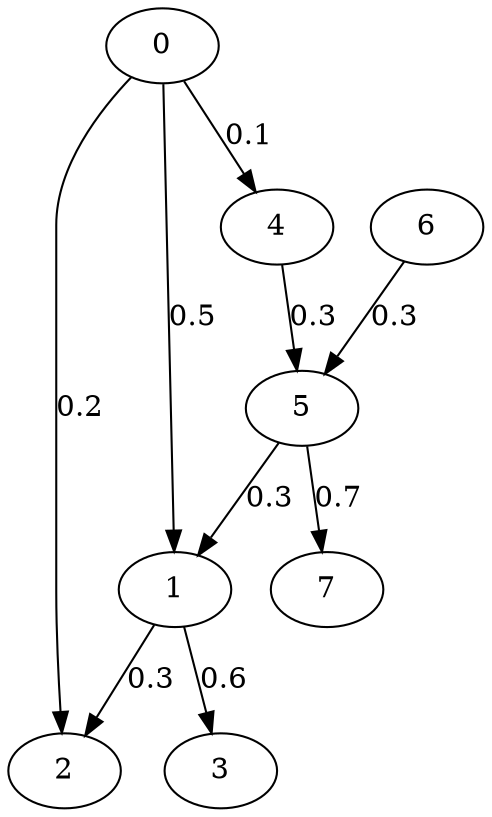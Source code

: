 digraph G {
	0 -> 1 [label=0.5]
	0 -> 4 [label=0.1]
	0 -> 2 [label=0.2]
	1 -> 2 [label=0.3]
	1 -> 3 [label=0.6]
	4 -> 5 [label=0.3]
	5 -> 1 [label=0.3]
	5 -> 7 [label=0.7]
	6 -> 5 [label=0.3]}